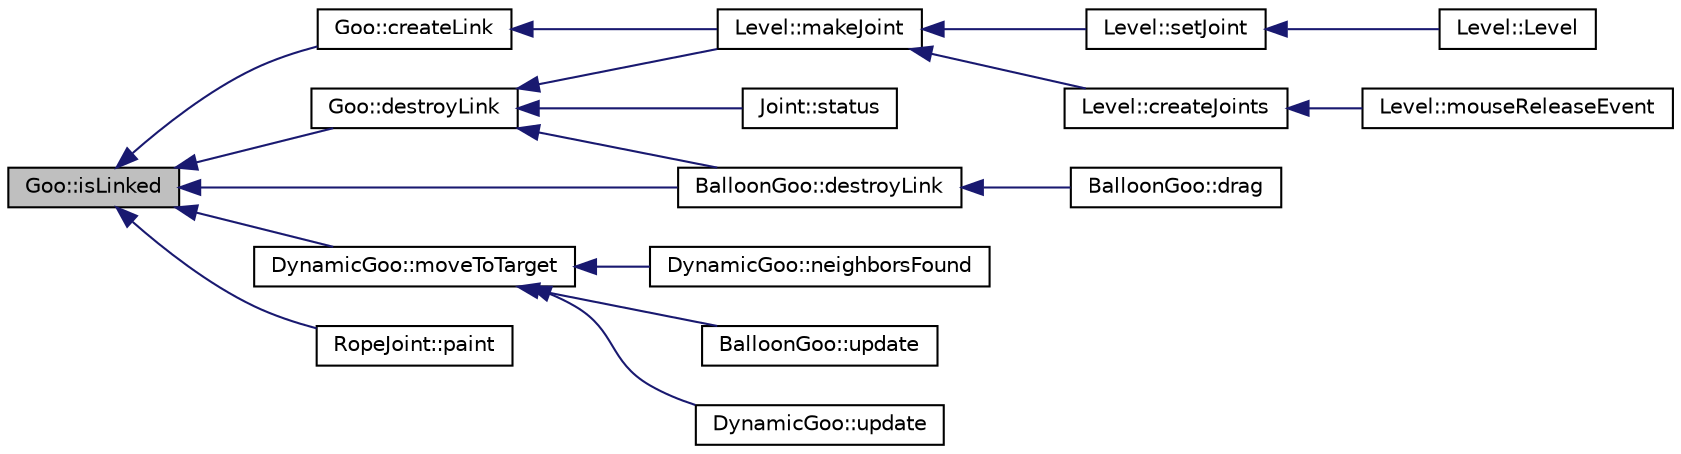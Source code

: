 digraph G
{
  edge [fontname="Helvetica",fontsize="10",labelfontname="Helvetica",labelfontsize="10"];
  node [fontname="Helvetica",fontsize="10",shape=record];
  rankdir="LR";
  Node1 [label="Goo::isLinked",height=0.2,width=0.4,color="black", fillcolor="grey75", style="filled" fontcolor="black"];
  Node1 -> Node2 [dir="back",color="midnightblue",fontsize="10",style="solid",fontname="Helvetica"];
  Node2 [label="Goo::createLink",height=0.2,width=0.4,color="black", fillcolor="white", style="filled",URL="$classGoo.html#a4cf3a6d7b7523864a419def0a8aa9949"];
  Node2 -> Node3 [dir="back",color="midnightblue",fontsize="10",style="solid",fontname="Helvetica"];
  Node3 [label="Level::makeJoint",height=0.2,width=0.4,color="black", fillcolor="white", style="filled",URL="$classLevel.html#ab40a5647912f4ef6e3a70b0afd75027b"];
  Node3 -> Node4 [dir="back",color="midnightblue",fontsize="10",style="solid",fontname="Helvetica"];
  Node4 [label="Level::createJoints",height=0.2,width=0.4,color="black", fillcolor="white", style="filled",URL="$classLevel.html#a753ed1a47f268859a713123dc640839c"];
  Node4 -> Node5 [dir="back",color="midnightblue",fontsize="10",style="solid",fontname="Helvetica"];
  Node5 [label="Level::mouseReleaseEvent",height=0.2,width=0.4,color="black", fillcolor="white", style="filled",URL="$classLevel.html#a77722ba24f938b7a0707f755e635a8f6"];
  Node3 -> Node6 [dir="back",color="midnightblue",fontsize="10",style="solid",fontname="Helvetica"];
  Node6 [label="Level::setJoint",height=0.2,width=0.4,color="black", fillcolor="white", style="filled",URL="$classLevel.html#a4ba1126389807119ad1d21bd51f86210"];
  Node6 -> Node7 [dir="back",color="midnightblue",fontsize="10",style="solid",fontname="Helvetica"];
  Node7 [label="Level::Level",height=0.2,width=0.4,color="black", fillcolor="white", style="filled",URL="$classLevel.html#aab4805fc7397cd5ab9d9852a1d403a0d"];
  Node1 -> Node8 [dir="back",color="midnightblue",fontsize="10",style="solid",fontname="Helvetica"];
  Node8 [label="BalloonGoo::destroyLink",height=0.2,width=0.4,color="black", fillcolor="white", style="filled",URL="$classBalloonGoo.html#a59cf791c7a06780b5554c26a91db2f89"];
  Node8 -> Node9 [dir="back",color="midnightblue",fontsize="10",style="solid",fontname="Helvetica"];
  Node9 [label="BalloonGoo::drag",height=0.2,width=0.4,color="black", fillcolor="white", style="filled",URL="$classBalloonGoo.html#ae9ef25d1505c114f637edbfe9318ab2e"];
  Node1 -> Node10 [dir="back",color="midnightblue",fontsize="10",style="solid",fontname="Helvetica"];
  Node10 [label="Goo::destroyLink",height=0.2,width=0.4,color="black", fillcolor="white", style="filled",URL="$classGoo.html#a8105c971d0f98551e80be333c4658447"];
  Node10 -> Node8 [dir="back",color="midnightblue",fontsize="10",style="solid",fontname="Helvetica"];
  Node10 -> Node11 [dir="back",color="midnightblue",fontsize="10",style="solid",fontname="Helvetica"];
  Node11 [label="Joint::status",height=0.2,width=0.4,color="black", fillcolor="white", style="filled",URL="$classJoint.html#a89a605f4bba20f2448988412595f4360"];
  Node10 -> Node3 [dir="back",color="midnightblue",fontsize="10",style="solid",fontname="Helvetica"];
  Node1 -> Node12 [dir="back",color="midnightblue",fontsize="10",style="solid",fontname="Helvetica"];
  Node12 [label="DynamicGoo::moveToTarget",height=0.2,width=0.4,color="black", fillcolor="white", style="filled",URL="$classDynamicGoo.html#ab7b16f5f503004a0d55f824e9c7d5c28"];
  Node12 -> Node13 [dir="back",color="midnightblue",fontsize="10",style="solid",fontname="Helvetica"];
  Node13 [label="DynamicGoo::neighborsFound",height=0.2,width=0.4,color="black", fillcolor="white", style="filled",URL="$classDynamicGoo.html#ae8998daa33c6cc471d70c16fbb752075"];
  Node12 -> Node14 [dir="back",color="midnightblue",fontsize="10",style="solid",fontname="Helvetica"];
  Node14 [label="BalloonGoo::update",height=0.2,width=0.4,color="black", fillcolor="white", style="filled",URL="$classBalloonGoo.html#af5f6a827b0786213637689f48ca7e329"];
  Node12 -> Node15 [dir="back",color="midnightblue",fontsize="10",style="solid",fontname="Helvetica"];
  Node15 [label="DynamicGoo::update",height=0.2,width=0.4,color="black", fillcolor="white", style="filled",URL="$classDynamicGoo.html#a6e921cea42c85947d4a7757f7f2d454d"];
  Node1 -> Node16 [dir="back",color="midnightblue",fontsize="10",style="solid",fontname="Helvetica"];
  Node16 [label="RopeJoint::paint",height=0.2,width=0.4,color="black", fillcolor="white", style="filled",URL="$classRopeJoint.html#a148063697bef829c067a8d569e472afd"];
}
